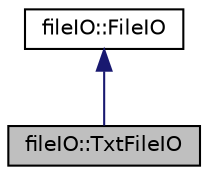 digraph "fileIO::TxtFileIO"
{
 // LATEX_PDF_SIZE
  edge [fontname="Helvetica",fontsize="10",labelfontname="Helvetica",labelfontsize="10"];
  node [fontname="Helvetica",fontsize="10",shape=record];
  Node1 [label="fileIO::TxtFileIO",height=0.2,width=0.4,color="black", fillcolor="grey75", style="filled", fontcolor="black",tooltip=" "];
  Node2 -> Node1 [dir="back",color="midnightblue",fontsize="10",style="solid",fontname="Helvetica"];
  Node2 [label="fileIO::FileIO",height=0.2,width=0.4,color="black", fillcolor="white", style="filled",URL="$classfileIO_1_1FileIO.html",tooltip="ファイルマネージャーにFileIOの機能を提供する．使用する際になんの機能が欲しいか引数で選択できるようにする．"];
}

